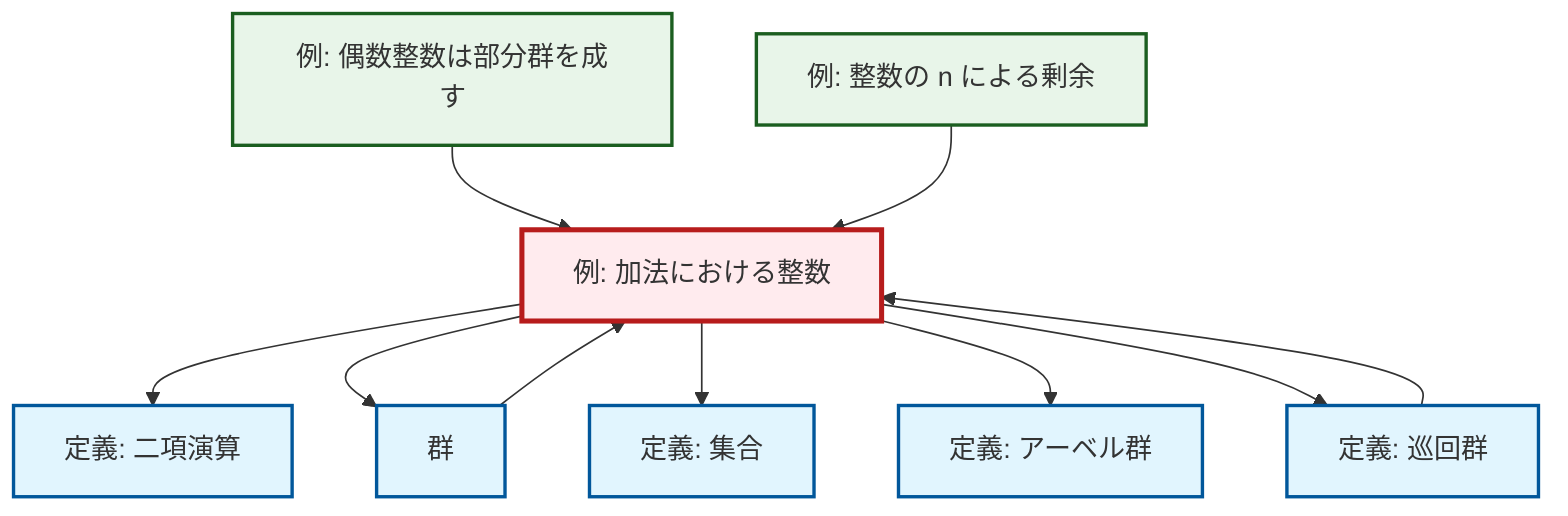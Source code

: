 graph TD
    classDef definition fill:#e1f5fe,stroke:#01579b,stroke-width:2px
    classDef theorem fill:#f3e5f5,stroke:#4a148c,stroke-width:2px
    classDef axiom fill:#fff3e0,stroke:#e65100,stroke-width:2px
    classDef example fill:#e8f5e9,stroke:#1b5e20,stroke-width:2px
    classDef current fill:#ffebee,stroke:#b71c1c,stroke-width:3px
    def-binary-operation["定義: 二項演算"]:::definition
    def-abelian-group["定義: アーベル群"]:::definition
    ex-integers-addition["例: 加法における整数"]:::example
    ex-quotient-integers-mod-n["例: 整数の n による剰余"]:::example
    def-cyclic-group["定義: 巡回群"]:::definition
    def-set["定義: 集合"]:::definition
    ex-even-integers-subgroup["例: 偶数整数は部分群を成す"]:::example
    def-group["群"]:::definition
    ex-integers-addition --> def-binary-operation
    ex-integers-addition --> def-group
    ex-integers-addition --> def-set
    ex-even-integers-subgroup --> ex-integers-addition
    ex-integers-addition --> def-abelian-group
    ex-quotient-integers-mod-n --> ex-integers-addition
    def-group --> ex-integers-addition
    ex-integers-addition --> def-cyclic-group
    def-cyclic-group --> ex-integers-addition
    class ex-integers-addition current